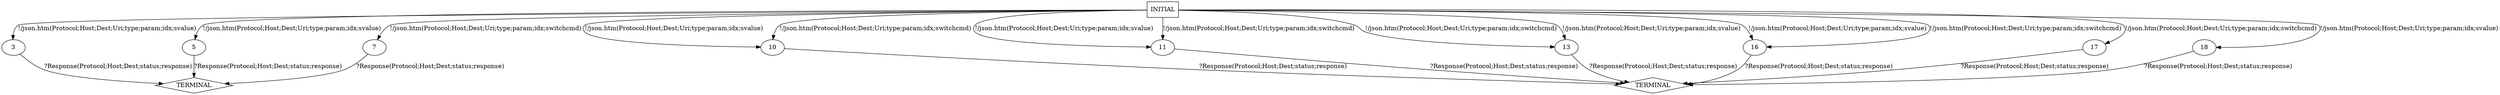 digraph G {
  0 [label="INITIAL",shape=box];
  1 [label="TERMINAL",shape=diamond];
  3 [label="3"];
  5 [label="5"];
  7 [label="7"];
  8 [label="TERMINAL",shape=diamond];
  10 [label="10"];
  11 [label="11"];
  13 [label="13"];
  16 [label="16"];
  17 [label="17"];
  18 [label="18"];
0->3  [label="!/json.htm(Protocol;Host;Dest;Uri;type;param;idx;svalue)"];
3->1  [label="?Response(Protocol;Host;Dest;status;response)"];
0->5  [label="!/json.htm(Protocol;Host;Dest;Uri;type;param;idx;svalue)"];
5->1  [label="?Response(Protocol;Host;Dest;status;response)"];
0->7  [label="!/json.htm(Protocol;Host;Dest;Uri;type;param;idx;switchcmd)"];
7->1  [label="?Response(Protocol;Host;Dest;status;response)"];
0->18  [label="!/json.htm(Protocol;Host;Dest;Uri;type;param;idx;svalue)"]
0->11  [label="!/json.htm(Protocol;Host;Dest;Uri;type;param;idx;svalue)"]
0->10  [label="!/json.htm(Protocol;Host;Dest;Uri;type;param;idx;svalue)"]
0->16  [label="!/json.htm(Protocol;Host;Dest;Uri;type;param;idx;svalue)"]
0->17  [label="!/json.htm(Protocol;Host;Dest;Uri;type;param;idx;switchcmd)"]
0->13  [label="!/json.htm(Protocol;Host;Dest;Uri;type;param;idx;switchcmd)"]
0->13  [label="!/json.htm(Protocol;Host;Dest;Uri;type;param;idx;svalue)"]
0->11  [label="!/json.htm(Protocol;Host;Dest;Uri;type;param;idx;switchcmd)"]
0->10  [label="!/json.htm(Protocol;Host;Dest;Uri;type;param;idx;switchcmd)"]
0->16  [label="!/json.htm(Protocol;Host;Dest;Uri;type;param;idx;switchcmd)"]
10->8  [label="?Response(Protocol;Host;Dest;status;response)"]
11->8  [label="?Response(Protocol;Host;Dest;status;response)"]
13->8  [label="?Response(Protocol;Host;Dest;status;response)"]
16->8  [label="?Response(Protocol;Host;Dest;status;response)"]
17->8  [label="?Response(Protocol;Host;Dest;status;response)"]
18->8  [label="?Response(Protocol;Host;Dest;status;response)"]
}

